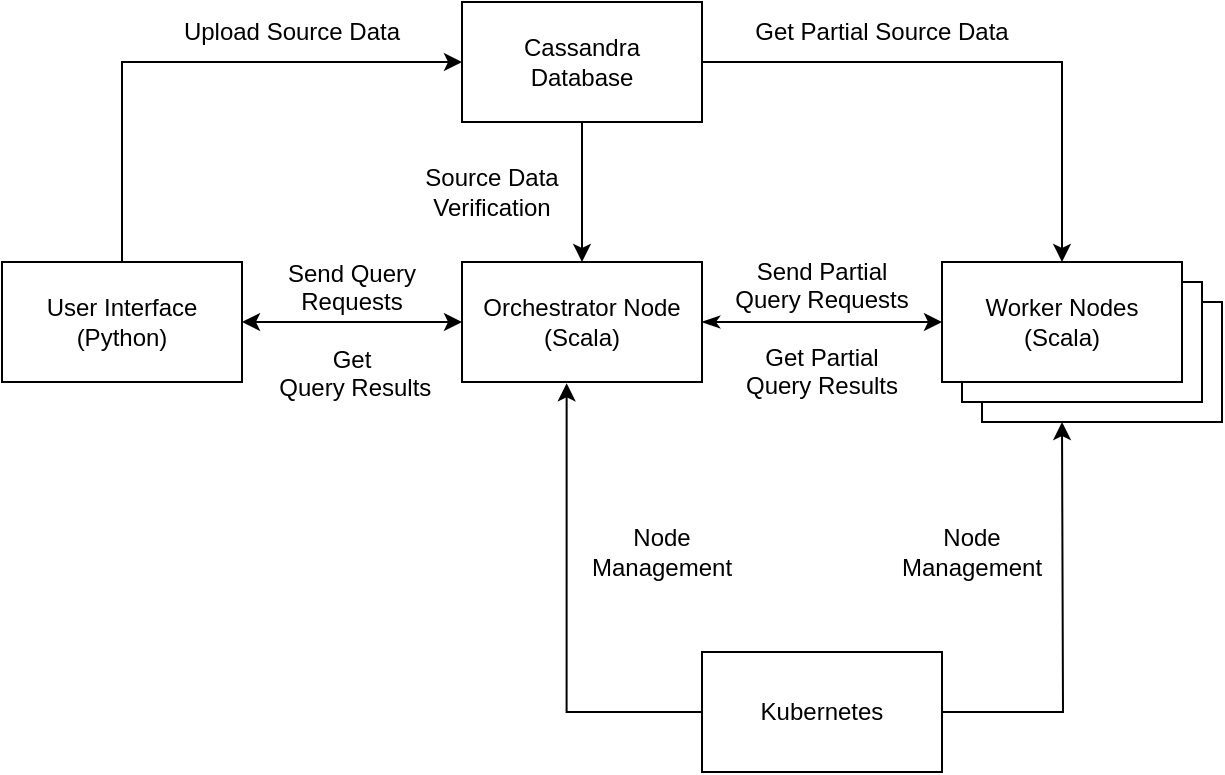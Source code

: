 <mxfile version="20.4.0" type="device"><diagram id="kfYzIQJ0Yqcd6IdRol9L" name="Page-1"><mxGraphModel dx="2062" dy="1154" grid="1" gridSize="10" guides="1" tooltips="1" connect="1" arrows="1" fold="1" page="1" pageScale="1" pageWidth="827" pageHeight="1169" math="0" shadow="0"><root><mxCell id="0"/><mxCell id="1" parent="0"/><mxCell id="dzhspNbszBZDfLp--ozn-3" style="edgeStyle=orthogonalEdgeStyle;rounded=0;orthogonalLoop=1;jettySize=auto;html=1;exitX=1;exitY=0.5;exitDx=0;exitDy=0;startArrow=classicThin;startFill=1;" parent="1" source="i2DKGIXYa1SxG-aZPP5S-2" target="i2DKGIXYa1SxG-aZPP5S-7" edge="1"><mxGeometry relative="1" as="geometry"/></mxCell><mxCell id="i2DKGIXYa1SxG-aZPP5S-2" value="Orchestrator Node (Scala)" style="rounded=0;whiteSpace=wrap;html=1;" parent="1" vertex="1"><mxGeometry x="400" y="360" width="120" height="60" as="geometry"/></mxCell><mxCell id="ldkGZ_VdfwH92fA11uY_-11" style="edgeStyle=orthogonalEdgeStyle;rounded=0;orthogonalLoop=1;jettySize=auto;html=1;exitX=1;exitY=0.5;exitDx=0;exitDy=0;startArrow=none;startFill=0;" parent="1" source="i2DKGIXYa1SxG-aZPP5S-3" target="i2DKGIXYa1SxG-aZPP5S-7" edge="1"><mxGeometry relative="1" as="geometry"/></mxCell><mxCell id="ldkGZ_VdfwH92fA11uY_-19" style="edgeStyle=orthogonalEdgeStyle;rounded=0;orthogonalLoop=1;jettySize=auto;html=1;exitX=0.5;exitY=1;exitDx=0;exitDy=0;entryX=0.5;entryY=0;entryDx=0;entryDy=0;startArrow=none;startFill=0;" parent="1" source="i2DKGIXYa1SxG-aZPP5S-3" target="i2DKGIXYa1SxG-aZPP5S-2" edge="1"><mxGeometry relative="1" as="geometry"/></mxCell><mxCell id="i2DKGIXYa1SxG-aZPP5S-3" value="Cassandra&lt;br&gt;Database" style="rounded=0;whiteSpace=wrap;html=1;" parent="1" vertex="1"><mxGeometry x="400" y="230" width="120" height="60" as="geometry"/></mxCell><mxCell id="i2DKGIXYa1SxG-aZPP5S-10" value="" style="group" parent="1" vertex="1" connectable="0"><mxGeometry x="640" y="360" width="140" height="80" as="geometry"/></mxCell><mxCell id="i2DKGIXYa1SxG-aZPP5S-5" value="" style="rounded=0;whiteSpace=wrap;html=1;" parent="i2DKGIXYa1SxG-aZPP5S-10" vertex="1"><mxGeometry x="20" y="20" width="120" height="60" as="geometry"/></mxCell><mxCell id="i2DKGIXYa1SxG-aZPP5S-6" value="" style="rounded=0;whiteSpace=wrap;html=1;" parent="i2DKGIXYa1SxG-aZPP5S-10" vertex="1"><mxGeometry x="10" y="10" width="120" height="60" as="geometry"/></mxCell><mxCell id="i2DKGIXYa1SxG-aZPP5S-7" value="Worker Nodes&lt;br&gt;(Scala)" style="rounded=0;whiteSpace=wrap;html=1;" parent="i2DKGIXYa1SxG-aZPP5S-10" vertex="1"><mxGeometry width="120" height="60" as="geometry"/></mxCell><mxCell id="i2DKGIXYa1SxG-aZPP5S-25" style="edgeStyle=orthogonalEdgeStyle;rounded=0;orthogonalLoop=1;jettySize=auto;html=1;exitX=0.5;exitY=1;exitDx=0;exitDy=0;" parent="1" edge="1"><mxGeometry relative="1" as="geometry"><mxPoint x="420" y="290" as="sourcePoint"/><mxPoint x="420" y="290" as="targetPoint"/></mxGeometry></mxCell><mxCell id="ldkGZ_VdfwH92fA11uY_-13" style="edgeStyle=orthogonalEdgeStyle;rounded=0;orthogonalLoop=1;jettySize=auto;html=1;exitX=0;exitY=0.5;exitDx=0;exitDy=0;entryX=0.436;entryY=1.011;entryDx=0;entryDy=0;entryPerimeter=0;startArrow=none;startFill=0;" parent="1" source="i2DKGIXYa1SxG-aZPP5S-37" target="i2DKGIXYa1SxG-aZPP5S-2" edge="1"><mxGeometry relative="1" as="geometry"/></mxCell><mxCell id="ldkGZ_VdfwH92fA11uY_-14" style="edgeStyle=orthogonalEdgeStyle;rounded=0;orthogonalLoop=1;jettySize=auto;html=1;exitX=1;exitY=0.5;exitDx=0;exitDy=0;startArrow=none;startFill=0;" parent="1" source="i2DKGIXYa1SxG-aZPP5S-37" edge="1"><mxGeometry relative="1" as="geometry"><mxPoint x="700" y="440" as="targetPoint"/></mxGeometry></mxCell><mxCell id="i2DKGIXYa1SxG-aZPP5S-37" value="Kubernetes" style="rounded=0;whiteSpace=wrap;html=1;" parent="1" vertex="1"><mxGeometry x="520" y="555" width="120" height="60" as="geometry"/></mxCell><mxCell id="dzhspNbszBZDfLp--ozn-5" value="Send Partial Query Requests&lt;br&gt;&lt;br&gt;Get Partial Query Results" style="text;html=1;strokeColor=none;fillColor=none;align=center;verticalAlign=middle;whiteSpace=wrap;rounded=0;" parent="1" vertex="1"><mxGeometry x="535" y="375" width="90" height="35" as="geometry"/></mxCell><mxCell id="ldkGZ_VdfwH92fA11uY_-1" style="edgeStyle=orthogonalEdgeStyle;rounded=0;orthogonalLoop=1;jettySize=auto;html=1;exitX=1;exitY=0.5;exitDx=0;exitDy=0;startArrow=classic;startFill=1;" parent="1" source="dzhspNbszBZDfLp--ozn-20" target="i2DKGIXYa1SxG-aZPP5S-2" edge="1"><mxGeometry relative="1" as="geometry"/></mxCell><mxCell id="ldkGZ_VdfwH92fA11uY_-2" style="edgeStyle=orthogonalEdgeStyle;rounded=0;orthogonalLoop=1;jettySize=auto;html=1;exitX=0.5;exitY=0;exitDx=0;exitDy=0;entryX=0;entryY=0.5;entryDx=0;entryDy=0;" parent="1" source="dzhspNbszBZDfLp--ozn-20" target="i2DKGIXYa1SxG-aZPP5S-3" edge="1"><mxGeometry relative="1" as="geometry"/></mxCell><mxCell id="dzhspNbszBZDfLp--ozn-20" value="User Interface (Python)" style="rounded=0;whiteSpace=wrap;html=1;" parent="1" vertex="1"><mxGeometry x="170" y="360" width="120" height="60" as="geometry"/></mxCell><mxCell id="ldkGZ_VdfwH92fA11uY_-4" value="Source Data Verification" style="text;html=1;strokeColor=none;fillColor=none;align=center;verticalAlign=middle;whiteSpace=wrap;rounded=0;" parent="1" vertex="1"><mxGeometry x="380" y="310" width="70" height="30" as="geometry"/></mxCell><mxCell id="ldkGZ_VdfwH92fA11uY_-5" value="Send Query Requests&lt;br&gt;&lt;br&gt;Get&lt;br&gt;&amp;nbsp;Query Results" style="text;html=1;strokeColor=none;fillColor=none;align=center;verticalAlign=middle;whiteSpace=wrap;rounded=0;" parent="1" vertex="1"><mxGeometry x="290" y="377.5" width="110" height="32.5" as="geometry"/></mxCell><mxCell id="ldkGZ_VdfwH92fA11uY_-7" value="Upload Source Data" style="text;html=1;strokeColor=none;fillColor=none;align=center;verticalAlign=middle;whiteSpace=wrap;rounded=0;" parent="1" vertex="1"><mxGeometry x="250" y="230" width="130" height="30" as="geometry"/></mxCell><mxCell id="ldkGZ_VdfwH92fA11uY_-12" value="Get Partial Source Data" style="text;html=1;strokeColor=none;fillColor=none;align=center;verticalAlign=middle;whiteSpace=wrap;rounded=0;" parent="1" vertex="1"><mxGeometry x="540" y="230" width="140" height="30" as="geometry"/></mxCell><mxCell id="ldkGZ_VdfwH92fA11uY_-16" value="Node Management" style="text;html=1;strokeColor=none;fillColor=none;align=center;verticalAlign=middle;whiteSpace=wrap;rounded=0;" parent="1" vertex="1"><mxGeometry x="470" y="490" width="60" height="30" as="geometry"/></mxCell><mxCell id="ldkGZ_VdfwH92fA11uY_-18" value="Node Management" style="text;html=1;strokeColor=none;fillColor=none;align=center;verticalAlign=middle;whiteSpace=wrap;rounded=0;" parent="1" vertex="1"><mxGeometry x="625" y="490" width="60" height="30" as="geometry"/></mxCell></root></mxGraphModel></diagram></mxfile>